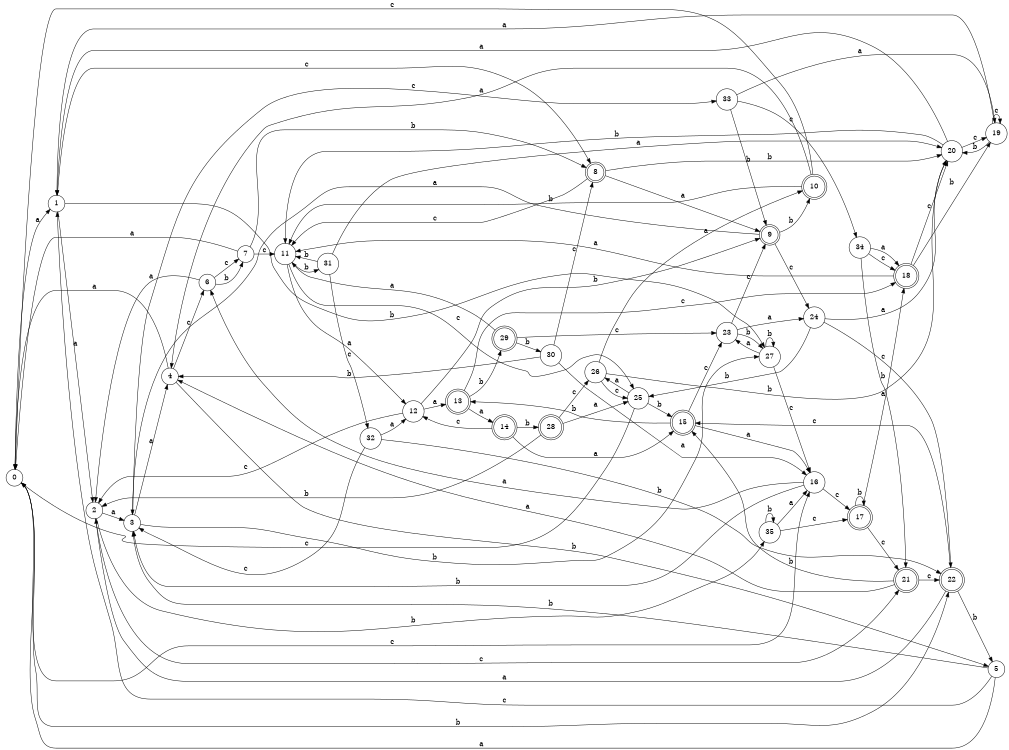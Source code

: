 digraph n29_8 {
__start0 [label="" shape="none"];

rankdir=LR;
size="8,5";

s0 [style="filled", color="black", fillcolor="white" shape="circle", label="0"];
s1 [style="filled", color="black", fillcolor="white" shape="circle", label="1"];
s2 [style="filled", color="black", fillcolor="white" shape="circle", label="2"];
s3 [style="filled", color="black", fillcolor="white" shape="circle", label="3"];
s4 [style="filled", color="black", fillcolor="white" shape="circle", label="4"];
s5 [style="filled", color="black", fillcolor="white" shape="circle", label="5"];
s6 [style="filled", color="black", fillcolor="white" shape="circle", label="6"];
s7 [style="filled", color="black", fillcolor="white" shape="circle", label="7"];
s8 [style="rounded,filled", color="black", fillcolor="white" shape="doublecircle", label="8"];
s9 [style="rounded,filled", color="black", fillcolor="white" shape="doublecircle", label="9"];
s10 [style="rounded,filled", color="black", fillcolor="white" shape="doublecircle", label="10"];
s11 [style="filled", color="black", fillcolor="white" shape="circle", label="11"];
s12 [style="filled", color="black", fillcolor="white" shape="circle", label="12"];
s13 [style="rounded,filled", color="black", fillcolor="white" shape="doublecircle", label="13"];
s14 [style="rounded,filled", color="black", fillcolor="white" shape="doublecircle", label="14"];
s15 [style="rounded,filled", color="black", fillcolor="white" shape="doublecircle", label="15"];
s16 [style="filled", color="black", fillcolor="white" shape="circle", label="16"];
s17 [style="rounded,filled", color="black", fillcolor="white" shape="doublecircle", label="17"];
s18 [style="rounded,filled", color="black", fillcolor="white" shape="doublecircle", label="18"];
s19 [style="filled", color="black", fillcolor="white" shape="circle", label="19"];
s20 [style="filled", color="black", fillcolor="white" shape="circle", label="20"];
s21 [style="rounded,filled", color="black", fillcolor="white" shape="doublecircle", label="21"];
s22 [style="rounded,filled", color="black", fillcolor="white" shape="doublecircle", label="22"];
s23 [style="filled", color="black", fillcolor="white" shape="circle", label="23"];
s24 [style="filled", color="black", fillcolor="white" shape="circle", label="24"];
s25 [style="filled", color="black", fillcolor="white" shape="circle", label="25"];
s26 [style="filled", color="black", fillcolor="white" shape="circle", label="26"];
s27 [style="filled", color="black", fillcolor="white" shape="circle", label="27"];
s28 [style="rounded,filled", color="black", fillcolor="white" shape="doublecircle", label="28"];
s29 [style="rounded,filled", color="black", fillcolor="white" shape="doublecircle", label="29"];
s30 [style="filled", color="black", fillcolor="white" shape="circle", label="30"];
s31 [style="filled", color="black", fillcolor="white" shape="circle", label="31"];
s32 [style="filled", color="black", fillcolor="white" shape="circle", label="32"];
s33 [style="filled", color="black", fillcolor="white" shape="circle", label="33"];
s34 [style="filled", color="black", fillcolor="white" shape="circle", label="34"];
s35 [style="filled", color="black", fillcolor="white" shape="circle", label="35"];
s0 -> s1 [label="a"];
s0 -> s22 [label="b"];
s0 -> s16 [label="c"];
s1 -> s2 [label="a"];
s1 -> s27 [label="b"];
s1 -> s8 [label="c"];
s2 -> s3 [label="a"];
s2 -> s35 [label="b"];
s2 -> s21 [label="c"];
s3 -> s4 [label="a"];
s3 -> s27 [label="b"];
s3 -> s33 [label="c"];
s4 -> s0 [label="a"];
s4 -> s5 [label="b"];
s4 -> s6 [label="c"];
s5 -> s0 [label="a"];
s5 -> s3 [label="b"];
s5 -> s1 [label="c"];
s6 -> s2 [label="a"];
s6 -> s7 [label="b"];
s6 -> s7 [label="c"];
s7 -> s0 [label="a"];
s7 -> s8 [label="b"];
s7 -> s11 [label="c"];
s8 -> s9 [label="a"];
s8 -> s20 [label="b"];
s8 -> s11 [label="c"];
s9 -> s3 [label="a"];
s9 -> s10 [label="b"];
s9 -> s24 [label="c"];
s10 -> s4 [label="a"];
s10 -> s11 [label="b"];
s10 -> s0 [label="c"];
s11 -> s12 [label="a"];
s11 -> s31 [label="b"];
s11 -> s25 [label="c"];
s12 -> s13 [label="a"];
s12 -> s9 [label="b"];
s12 -> s2 [label="c"];
s13 -> s14 [label="a"];
s13 -> s29 [label="b"];
s13 -> s18 [label="c"];
s14 -> s15 [label="a"];
s14 -> s28 [label="b"];
s14 -> s12 [label="c"];
s15 -> s16 [label="a"];
s15 -> s13 [label="b"];
s15 -> s23 [label="c"];
s16 -> s6 [label="a"];
s16 -> s3 [label="b"];
s16 -> s17 [label="c"];
s17 -> s18 [label="a"];
s17 -> s17 [label="b"];
s17 -> s21 [label="c"];
s18 -> s11 [label="a"];
s18 -> s19 [label="b"];
s18 -> s20 [label="c"];
s19 -> s1 [label="a"];
s19 -> s20 [label="b"];
s19 -> s19 [label="c"];
s20 -> s1 [label="a"];
s20 -> s11 [label="b"];
s20 -> s19 [label="c"];
s21 -> s4 [label="a"];
s21 -> s15 [label="b"];
s21 -> s22 [label="c"];
s22 -> s2 [label="a"];
s22 -> s5 [label="b"];
s22 -> s15 [label="c"];
s23 -> s24 [label="a"];
s23 -> s27 [label="b"];
s23 -> s9 [label="c"];
s24 -> s20 [label="a"];
s24 -> s25 [label="b"];
s24 -> s22 [label="c"];
s25 -> s26 [label="a"];
s25 -> s15 [label="b"];
s25 -> s0 [label="c"];
s26 -> s10 [label="a"];
s26 -> s20 [label="b"];
s26 -> s25 [label="c"];
s27 -> s23 [label="a"];
s27 -> s27 [label="b"];
s27 -> s16 [label="c"];
s28 -> s25 [label="a"];
s28 -> s2 [label="b"];
s28 -> s26 [label="c"];
s29 -> s11 [label="a"];
s29 -> s30 [label="b"];
s29 -> s23 [label="c"];
s30 -> s16 [label="a"];
s30 -> s4 [label="b"];
s30 -> s8 [label="c"];
s31 -> s20 [label="a"];
s31 -> s11 [label="b"];
s31 -> s32 [label="c"];
s32 -> s12 [label="a"];
s32 -> s22 [label="b"];
s32 -> s3 [label="c"];
s33 -> s19 [label="a"];
s33 -> s9 [label="b"];
s33 -> s34 [label="c"];
s34 -> s18 [label="a"];
s34 -> s21 [label="b"];
s34 -> s18 [label="c"];
s35 -> s16 [label="a"];
s35 -> s35 [label="b"];
s35 -> s17 [label="c"];

}